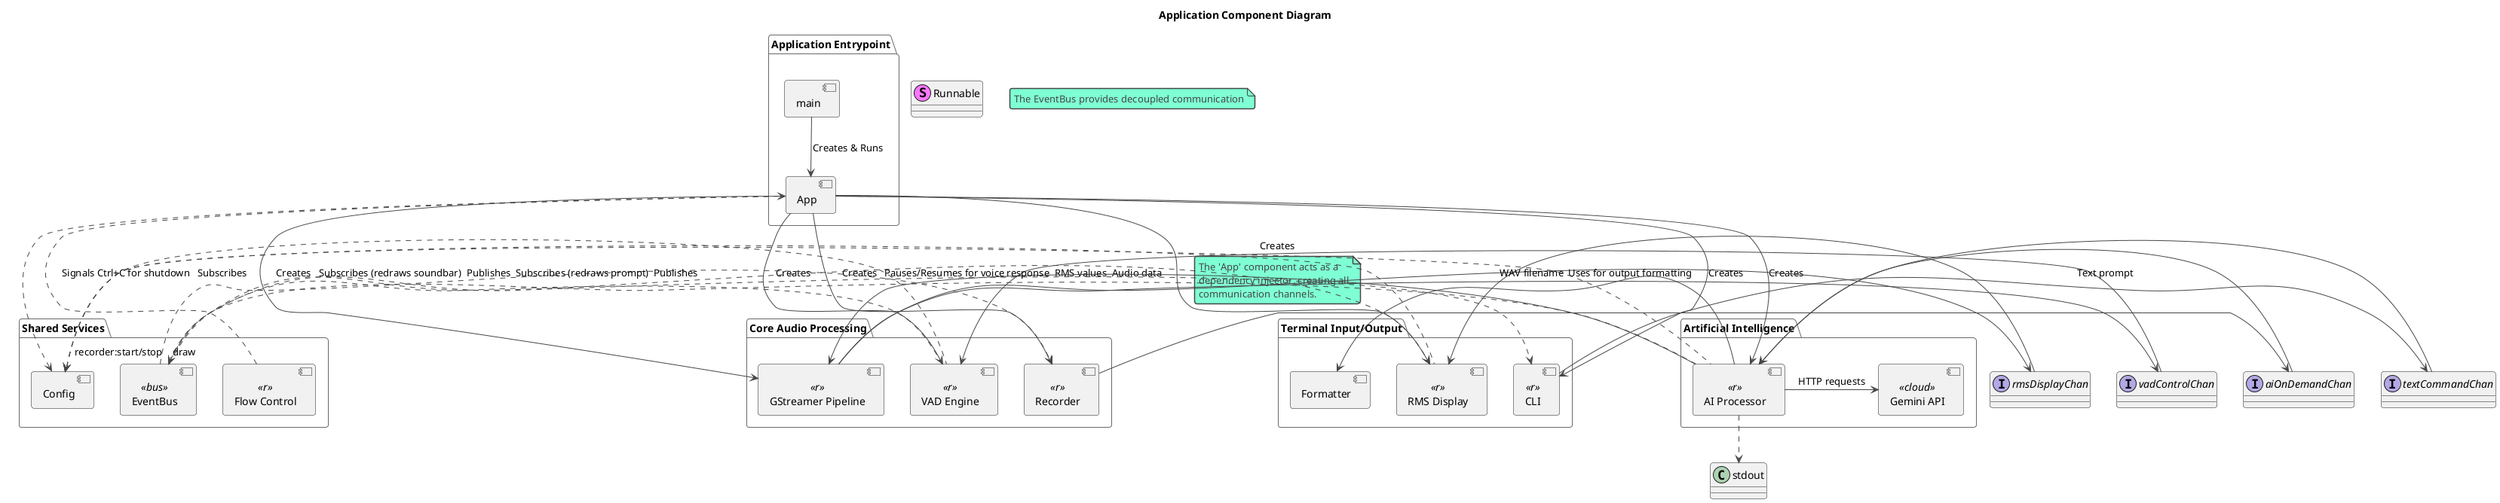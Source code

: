 @startuml
allowmixing
' Set a theme for a modern look
!theme vibrant

title Application Component Diagram

' Define a stereotype for components that are run in their own goroutine
stereotype "Runnable" as r

package "Application Entrypoint" {
    component [main]
    component [App]
}

package "Core Audio Processing" {
    component [GStreamer Pipeline] as Pipeline <<r>>
    component [VAD Engine] as VAD <<r>>
    component [Recorder] as Recorder <<r>>
}

package "Artificial Intelligence" {
    component [AI Processor] as AI <<r>>
    component [Gemini API] as API <<cloud>>
}

package "Terminal Input/Output" {
    component [CLI] as CLI <<r>>
    component [RMS Display] as Display <<r>>
    component [Formatter]
}

package "Shared Services" {
    component [Config]
    component [EventBus] <<bus>>
    component [Flow Control] as FlowControl <<r>>
}

' =============================================
'           Component Relationships
' =============================================

main --> App : Creates & Runs

App --> Pipeline : Creates
App --> VAD : Creates
App --> Recorder : Creates
App --> AI : Creates
App --> CLI : Creates
App --> Display : Creates

note on link
  The 'App' component acts as a
  dependency injector, creating all
  'Runnable' components and their
  communication channels.
end note

' =============================================
'        Data Flow & Interactions
' =============================================

' --- Go Channels ---
interface "rmsDisplayChan" as rmsChan
interface "vadControlChan" as vadChan
interface "aiOnDemandChan" as aiChan
interface "textCommandChan" as textChan

Pipeline -> rmsChan : RMS values
rmsChan -> Display

Pipeline -> vadChan : Audio data
vadChan -> VAD

Recorder -> aiChan : WAV filename
aiChan -> AI

CLI -> textChan : Text prompt
textChan -> AI

' --- Event Bus ---
note "The EventBus provides decoupled communication" as BusNote
VAD .> EventBus : Publishes "recorder:start/stop"
EventBus .> Recorder : Subscribes

AI .> EventBus : Publishes "draw"
EventBus .> CLI : Subscribes (redraws prompt)
EventBus .> Display : Subscribes (redraws soundbar)

' --- Direct Calls & Dependencies ---

AI -> Formatter : Uses for output formatting
AI ..> "stdout"

AI -> Pipeline : Pauses/Resumes for voice response
AI -> API : HTTP requests

' --- Shared Services Usage ---
Config <. App
Config <. AI
Config <. VAD
Config <. Display

FlowControl .> App : Signals Ctrl+C for shutdown

@enduml